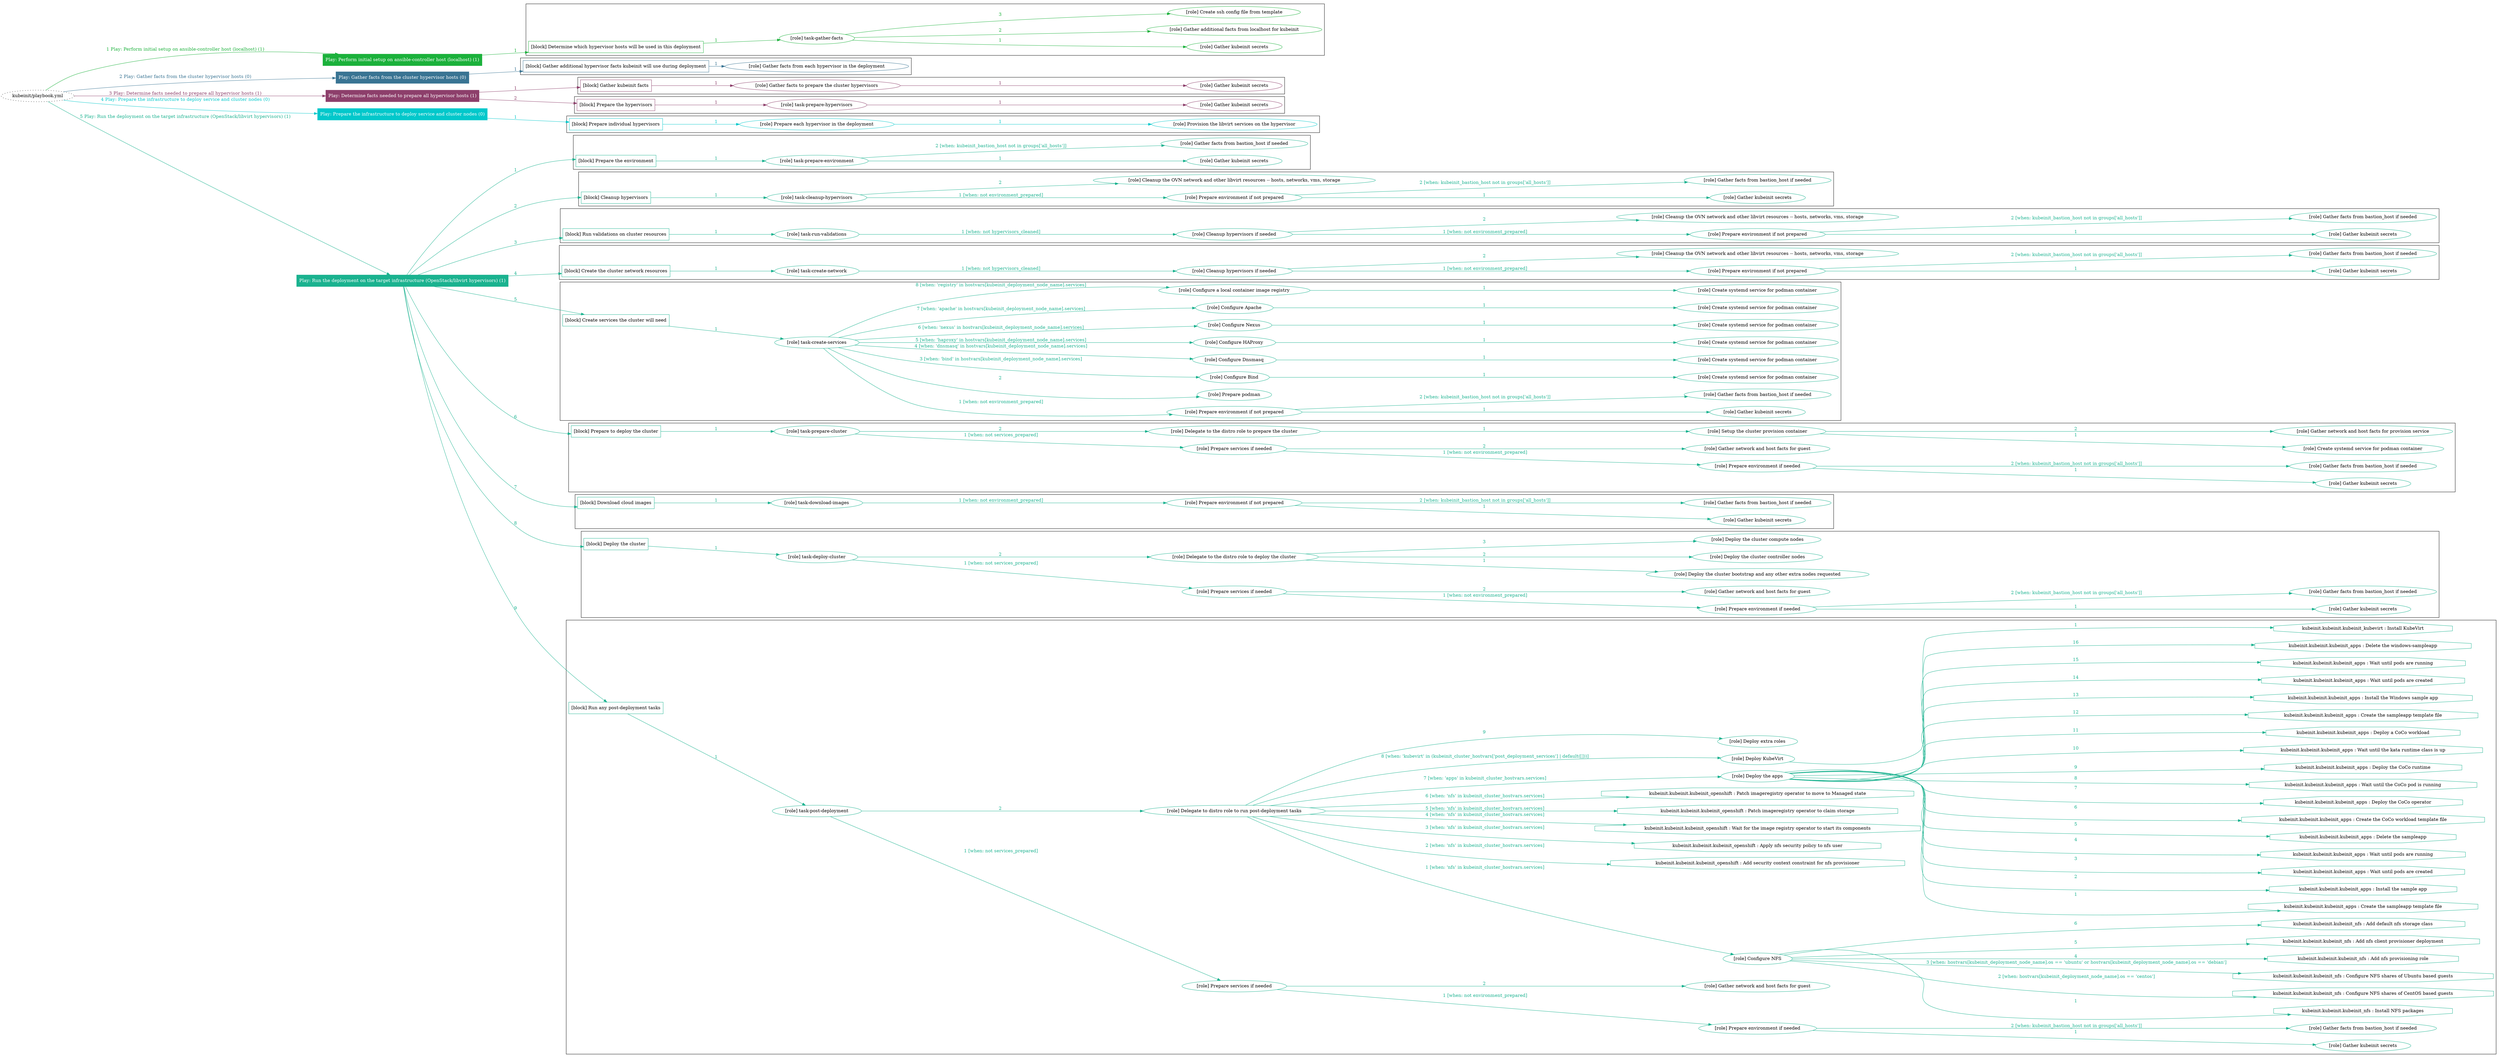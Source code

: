 digraph {
	graph [concentrate=true ordering=in rankdir=LR ratio=fill]
	edge [esep=5 sep=10]
	"kubeinit/playbook.yml" [URL="/home/runner/work/kubeinit/kubeinit/kubeinit/playbook.yml" id=playbook_28d76db4 style=dotted]
	"kubeinit/playbook.yml" -> play_852dd4a4 [label="1 Play: Perform initial setup on ansible-controller host (localhost) (1)" color="#1bb13b" fontcolor="#1bb13b" id=edge_play_852dd4a4 labeltooltip="1 Play: Perform initial setup on ansible-controller host (localhost) (1)" tooltip="1 Play: Perform initial setup on ansible-controller host (localhost) (1)"]
	subgraph "Play: Perform initial setup on ansible-controller host (localhost) (1)" {
		play_852dd4a4 [label="Play: Perform initial setup on ansible-controller host (localhost) (1)" URL="/home/runner/work/kubeinit/kubeinit/kubeinit/playbook.yml" color="#1bb13b" fontcolor="#ffffff" id=play_852dd4a4 shape=box style=filled tooltip=localhost]
		play_852dd4a4 -> block_7d8151e7 [label=1 color="#1bb13b" fontcolor="#1bb13b" id=edge_block_7d8151e7 labeltooltip=1 tooltip=1]
		subgraph cluster_block_7d8151e7 {
			block_7d8151e7 [label="[block] Determine which hypervisor hosts will be used in this deployment" URL="/home/runner/work/kubeinit/kubeinit/kubeinit/playbook.yml" color="#1bb13b" id=block_7d8151e7 labeltooltip="Determine which hypervisor hosts will be used in this deployment" shape=box tooltip="Determine which hypervisor hosts will be used in this deployment"]
			block_7d8151e7 -> role_c3ca74a7 [label="1 " color="#1bb13b" fontcolor="#1bb13b" id=edge_role_c3ca74a7 labeltooltip="1 " tooltip="1 "]
			subgraph "task-gather-facts" {
				role_c3ca74a7 [label="[role] task-gather-facts" URL="/home/runner/work/kubeinit/kubeinit/kubeinit/playbook.yml" color="#1bb13b" id=role_c3ca74a7 tooltip="task-gather-facts"]
				role_c3ca74a7 -> role_baa29904 [label="1 " color="#1bb13b" fontcolor="#1bb13b" id=edge_role_baa29904 labeltooltip="1 " tooltip="1 "]
				subgraph "Gather kubeinit secrets" {
					role_baa29904 [label="[role] Gather kubeinit secrets" URL="/home/runner/.ansible/collections/ansible_collections/kubeinit/kubeinit/roles/kubeinit_prepare/tasks/build_hypervisors_group.yml" color="#1bb13b" id=role_baa29904 tooltip="Gather kubeinit secrets"]
				}
				role_c3ca74a7 -> role_b6cfd0f5 [label="2 " color="#1bb13b" fontcolor="#1bb13b" id=edge_role_b6cfd0f5 labeltooltip="2 " tooltip="2 "]
				subgraph "Gather additional facts from localhost for kubeinit" {
					role_b6cfd0f5 [label="[role] Gather additional facts from localhost for kubeinit" URL="/home/runner/.ansible/collections/ansible_collections/kubeinit/kubeinit/roles/kubeinit_prepare/tasks/build_hypervisors_group.yml" color="#1bb13b" id=role_b6cfd0f5 tooltip="Gather additional facts from localhost for kubeinit"]
				}
				role_c3ca74a7 -> role_99c787c8 [label="3 " color="#1bb13b" fontcolor="#1bb13b" id=edge_role_99c787c8 labeltooltip="3 " tooltip="3 "]
				subgraph "Create ssh config file from template" {
					role_99c787c8 [label="[role] Create ssh config file from template" URL="/home/runner/.ansible/collections/ansible_collections/kubeinit/kubeinit/roles/kubeinit_prepare/tasks/build_hypervisors_group.yml" color="#1bb13b" id=role_99c787c8 tooltip="Create ssh config file from template"]
				}
			}
		}
	}
	"kubeinit/playbook.yml" -> play_2ba68a11 [label="2 Play: Gather facts from the cluster hypervisor hosts (0)" color="#397493" fontcolor="#397493" id=edge_play_2ba68a11 labeltooltip="2 Play: Gather facts from the cluster hypervisor hosts (0)" tooltip="2 Play: Gather facts from the cluster hypervisor hosts (0)"]
	subgraph "Play: Gather facts from the cluster hypervisor hosts (0)" {
		play_2ba68a11 [label="Play: Gather facts from the cluster hypervisor hosts (0)" URL="/home/runner/work/kubeinit/kubeinit/kubeinit/playbook.yml" color="#397493" fontcolor="#ffffff" id=play_2ba68a11 shape=box style=filled tooltip="Play: Gather facts from the cluster hypervisor hosts (0)"]
		play_2ba68a11 -> block_1d880fec [label=1 color="#397493" fontcolor="#397493" id=edge_block_1d880fec labeltooltip=1 tooltip=1]
		subgraph cluster_block_1d880fec {
			block_1d880fec [label="[block] Gather additional hypervisor facts kubeinit will use during deployment" URL="/home/runner/work/kubeinit/kubeinit/kubeinit/playbook.yml" color="#397493" id=block_1d880fec labeltooltip="Gather additional hypervisor facts kubeinit will use during deployment" shape=box tooltip="Gather additional hypervisor facts kubeinit will use during deployment"]
			block_1d880fec -> role_267dcb9a [label="1 " color="#397493" fontcolor="#397493" id=edge_role_267dcb9a labeltooltip="1 " tooltip="1 "]
			subgraph "Gather facts from each hypervisor in the deployment" {
				role_267dcb9a [label="[role] Gather facts from each hypervisor in the deployment" URL="/home/runner/work/kubeinit/kubeinit/kubeinit/playbook.yml" color="#397493" id=role_267dcb9a tooltip="Gather facts from each hypervisor in the deployment"]
			}
		}
	}
	"kubeinit/playbook.yml" -> play_ce93de59 [label="3 Play: Determine facts needed to prepare all hypervisor hosts (1)" color="#8d3f6b" fontcolor="#8d3f6b" id=edge_play_ce93de59 labeltooltip="3 Play: Determine facts needed to prepare all hypervisor hosts (1)" tooltip="3 Play: Determine facts needed to prepare all hypervisor hosts (1)"]
	subgraph "Play: Determine facts needed to prepare all hypervisor hosts (1)" {
		play_ce93de59 [label="Play: Determine facts needed to prepare all hypervisor hosts (1)" URL="/home/runner/work/kubeinit/kubeinit/kubeinit/playbook.yml" color="#8d3f6b" fontcolor="#ffffff" id=play_ce93de59 shape=box style=filled tooltip=localhost]
		play_ce93de59 -> block_8ce66df4 [label=1 color="#8d3f6b" fontcolor="#8d3f6b" id=edge_block_8ce66df4 labeltooltip=1 tooltip=1]
		subgraph cluster_block_8ce66df4 {
			block_8ce66df4 [label="[block] Gather kubeinit facts" URL="/home/runner/work/kubeinit/kubeinit/kubeinit/playbook.yml" color="#8d3f6b" id=block_8ce66df4 labeltooltip="Gather kubeinit facts" shape=box tooltip="Gather kubeinit facts"]
			block_8ce66df4 -> role_7bbab6c7 [label="1 " color="#8d3f6b" fontcolor="#8d3f6b" id=edge_role_7bbab6c7 labeltooltip="1 " tooltip="1 "]
			subgraph "Gather facts to prepare the cluster hypervisors" {
				role_7bbab6c7 [label="[role] Gather facts to prepare the cluster hypervisors" URL="/home/runner/work/kubeinit/kubeinit/kubeinit/playbook.yml" color="#8d3f6b" id=role_7bbab6c7 tooltip="Gather facts to prepare the cluster hypervisors"]
				role_7bbab6c7 -> role_e1c50556 [label="1 " color="#8d3f6b" fontcolor="#8d3f6b" id=edge_role_e1c50556 labeltooltip="1 " tooltip="1 "]
				subgraph "Gather kubeinit secrets" {
					role_e1c50556 [label="[role] Gather kubeinit secrets" URL="/home/runner/.ansible/collections/ansible_collections/kubeinit/kubeinit/roles/kubeinit_prepare/tasks/gather_kubeinit_facts.yml" color="#8d3f6b" id=role_e1c50556 tooltip="Gather kubeinit secrets"]
				}
			}
		}
		play_ce93de59 -> block_829a854b [label=2 color="#8d3f6b" fontcolor="#8d3f6b" id=edge_block_829a854b labeltooltip=2 tooltip=2]
		subgraph cluster_block_829a854b {
			block_829a854b [label="[block] Prepare the hypervisors" URL="/home/runner/work/kubeinit/kubeinit/kubeinit/playbook.yml" color="#8d3f6b" id=block_829a854b labeltooltip="Prepare the hypervisors" shape=box tooltip="Prepare the hypervisors"]
			block_829a854b -> role_77a1a77c [label="1 " color="#8d3f6b" fontcolor="#8d3f6b" id=edge_role_77a1a77c labeltooltip="1 " tooltip="1 "]
			subgraph "task-prepare-hypervisors" {
				role_77a1a77c [label="[role] task-prepare-hypervisors" URL="/home/runner/work/kubeinit/kubeinit/kubeinit/playbook.yml" color="#8d3f6b" id=role_77a1a77c tooltip="task-prepare-hypervisors"]
				role_77a1a77c -> role_c105c5a4 [label="1 " color="#8d3f6b" fontcolor="#8d3f6b" id=edge_role_c105c5a4 labeltooltip="1 " tooltip="1 "]
				subgraph "Gather kubeinit secrets" {
					role_c105c5a4 [label="[role] Gather kubeinit secrets" URL="/home/runner/.ansible/collections/ansible_collections/kubeinit/kubeinit/roles/kubeinit_prepare/tasks/gather_kubeinit_facts.yml" color="#8d3f6b" id=role_c105c5a4 tooltip="Gather kubeinit secrets"]
				}
			}
		}
	}
	"kubeinit/playbook.yml" -> play_84ecf957 [label="4 Play: Prepare the infrastructure to deploy service and cluster nodes (0)" color="#01c8cb" fontcolor="#01c8cb" id=edge_play_84ecf957 labeltooltip="4 Play: Prepare the infrastructure to deploy service and cluster nodes (0)" tooltip="4 Play: Prepare the infrastructure to deploy service and cluster nodes (0)"]
	subgraph "Play: Prepare the infrastructure to deploy service and cluster nodes (0)" {
		play_84ecf957 [label="Play: Prepare the infrastructure to deploy service and cluster nodes (0)" URL="/home/runner/work/kubeinit/kubeinit/kubeinit/playbook.yml" color="#01c8cb" fontcolor="#ffffff" id=play_84ecf957 shape=box style=filled tooltip="Play: Prepare the infrastructure to deploy service and cluster nodes (0)"]
		play_84ecf957 -> block_ff6d3df3 [label=1 color="#01c8cb" fontcolor="#01c8cb" id=edge_block_ff6d3df3 labeltooltip=1 tooltip=1]
		subgraph cluster_block_ff6d3df3 {
			block_ff6d3df3 [label="[block] Prepare individual hypervisors" URL="/home/runner/work/kubeinit/kubeinit/kubeinit/playbook.yml" color="#01c8cb" id=block_ff6d3df3 labeltooltip="Prepare individual hypervisors" shape=box tooltip="Prepare individual hypervisors"]
			block_ff6d3df3 -> role_35a4c462 [label="1 " color="#01c8cb" fontcolor="#01c8cb" id=edge_role_35a4c462 labeltooltip="1 " tooltip="1 "]
			subgraph "Prepare each hypervisor in the deployment" {
				role_35a4c462 [label="[role] Prepare each hypervisor in the deployment" URL="/home/runner/work/kubeinit/kubeinit/kubeinit/playbook.yml" color="#01c8cb" id=role_35a4c462 tooltip="Prepare each hypervisor in the deployment"]
				role_35a4c462 -> role_fb9c47ff [label="1 " color="#01c8cb" fontcolor="#01c8cb" id=edge_role_fb9c47ff labeltooltip="1 " tooltip="1 "]
				subgraph "Provision the libvirt services on the hypervisor" {
					role_fb9c47ff [label="[role] Provision the libvirt services on the hypervisor" URL="/home/runner/.ansible/collections/ansible_collections/kubeinit/kubeinit/roles/kubeinit_prepare/tasks/prepare_hypervisor.yml" color="#01c8cb" id=role_fb9c47ff tooltip="Provision the libvirt services on the hypervisor"]
				}
			}
		}
	}
	"kubeinit/playbook.yml" -> play_78a1817d [label="5 Play: Run the deployment on the target infrastructure (OpenStack/libvirt hypervisors) (1)" color="#1ab28f" fontcolor="#1ab28f" id=edge_play_78a1817d labeltooltip="5 Play: Run the deployment on the target infrastructure (OpenStack/libvirt hypervisors) (1)" tooltip="5 Play: Run the deployment on the target infrastructure (OpenStack/libvirt hypervisors) (1)"]
	subgraph "Play: Run the deployment on the target infrastructure (OpenStack/libvirt hypervisors) (1)" {
		play_78a1817d [label="Play: Run the deployment on the target infrastructure (OpenStack/libvirt hypervisors) (1)" URL="/home/runner/work/kubeinit/kubeinit/kubeinit/playbook.yml" color="#1ab28f" fontcolor="#ffffff" id=play_78a1817d shape=box style=filled tooltip=localhost]
		play_78a1817d -> block_ca0935d1 [label=1 color="#1ab28f" fontcolor="#1ab28f" id=edge_block_ca0935d1 labeltooltip=1 tooltip=1]
		subgraph cluster_block_ca0935d1 {
			block_ca0935d1 [label="[block] Prepare the environment" URL="/home/runner/work/kubeinit/kubeinit/kubeinit/playbook.yml" color="#1ab28f" id=block_ca0935d1 labeltooltip="Prepare the environment" shape=box tooltip="Prepare the environment"]
			block_ca0935d1 -> role_49a08d9c [label="1 " color="#1ab28f" fontcolor="#1ab28f" id=edge_role_49a08d9c labeltooltip="1 " tooltip="1 "]
			subgraph "task-prepare-environment" {
				role_49a08d9c [label="[role] task-prepare-environment" URL="/home/runner/work/kubeinit/kubeinit/kubeinit/playbook.yml" color="#1ab28f" id=role_49a08d9c tooltip="task-prepare-environment"]
				role_49a08d9c -> role_048a6ff7 [label="1 " color="#1ab28f" fontcolor="#1ab28f" id=edge_role_048a6ff7 labeltooltip="1 " tooltip="1 "]
				subgraph "Gather kubeinit secrets" {
					role_048a6ff7 [label="[role] Gather kubeinit secrets" URL="/home/runner/.ansible/collections/ansible_collections/kubeinit/kubeinit/roles/kubeinit_prepare/tasks/gather_kubeinit_facts.yml" color="#1ab28f" id=role_048a6ff7 tooltip="Gather kubeinit secrets"]
				}
				role_49a08d9c -> role_f76cfd5f [label="2 [when: kubeinit_bastion_host not in groups['all_hosts']]" color="#1ab28f" fontcolor="#1ab28f" id=edge_role_f76cfd5f labeltooltip="2 [when: kubeinit_bastion_host not in groups['all_hosts']]" tooltip="2 [when: kubeinit_bastion_host not in groups['all_hosts']]"]
				subgraph "Gather facts from bastion_host if needed" {
					role_f76cfd5f [label="[role] Gather facts from bastion_host if needed" URL="/home/runner/.ansible/collections/ansible_collections/kubeinit/kubeinit/roles/kubeinit_prepare/tasks/main.yml" color="#1ab28f" id=role_f76cfd5f tooltip="Gather facts from bastion_host if needed"]
				}
			}
		}
		play_78a1817d -> block_0430bcd6 [label=2 color="#1ab28f" fontcolor="#1ab28f" id=edge_block_0430bcd6 labeltooltip=2 tooltip=2]
		subgraph cluster_block_0430bcd6 {
			block_0430bcd6 [label="[block] Cleanup hypervisors" URL="/home/runner/work/kubeinit/kubeinit/kubeinit/playbook.yml" color="#1ab28f" id=block_0430bcd6 labeltooltip="Cleanup hypervisors" shape=box tooltip="Cleanup hypervisors"]
			block_0430bcd6 -> role_44c5e0ab [label="1 " color="#1ab28f" fontcolor="#1ab28f" id=edge_role_44c5e0ab labeltooltip="1 " tooltip="1 "]
			subgraph "task-cleanup-hypervisors" {
				role_44c5e0ab [label="[role] task-cleanup-hypervisors" URL="/home/runner/work/kubeinit/kubeinit/kubeinit/playbook.yml" color="#1ab28f" id=role_44c5e0ab tooltip="task-cleanup-hypervisors"]
				role_44c5e0ab -> role_b77d124f [label="1 [when: not environment_prepared]" color="#1ab28f" fontcolor="#1ab28f" id=edge_role_b77d124f labeltooltip="1 [when: not environment_prepared]" tooltip="1 [when: not environment_prepared]"]
				subgraph "Prepare environment if not prepared" {
					role_b77d124f [label="[role] Prepare environment if not prepared" URL="/home/runner/.ansible/collections/ansible_collections/kubeinit/kubeinit/roles/kubeinit_libvirt/tasks/cleanup_hypervisors.yml" color="#1ab28f" id=role_b77d124f tooltip="Prepare environment if not prepared"]
					role_b77d124f -> role_e1b91be2 [label="1 " color="#1ab28f" fontcolor="#1ab28f" id=edge_role_e1b91be2 labeltooltip="1 " tooltip="1 "]
					subgraph "Gather kubeinit secrets" {
						role_e1b91be2 [label="[role] Gather kubeinit secrets" URL="/home/runner/.ansible/collections/ansible_collections/kubeinit/kubeinit/roles/kubeinit_prepare/tasks/gather_kubeinit_facts.yml" color="#1ab28f" id=role_e1b91be2 tooltip="Gather kubeinit secrets"]
					}
					role_b77d124f -> role_0db7ca2f [label="2 [when: kubeinit_bastion_host not in groups['all_hosts']]" color="#1ab28f" fontcolor="#1ab28f" id=edge_role_0db7ca2f labeltooltip="2 [when: kubeinit_bastion_host not in groups['all_hosts']]" tooltip="2 [when: kubeinit_bastion_host not in groups['all_hosts']]"]
					subgraph "Gather facts from bastion_host if needed" {
						role_0db7ca2f [label="[role] Gather facts from bastion_host if needed" URL="/home/runner/.ansible/collections/ansible_collections/kubeinit/kubeinit/roles/kubeinit_prepare/tasks/main.yml" color="#1ab28f" id=role_0db7ca2f tooltip="Gather facts from bastion_host if needed"]
					}
				}
				role_44c5e0ab -> role_0125a435 [label="2 " color="#1ab28f" fontcolor="#1ab28f" id=edge_role_0125a435 labeltooltip="2 " tooltip="2 "]
				subgraph "Cleanup the OVN network and other libvirt resources -- hosts, networks, vms, storage" {
					role_0125a435 [label="[role] Cleanup the OVN network and other libvirt resources -- hosts, networks, vms, storage" URL="/home/runner/.ansible/collections/ansible_collections/kubeinit/kubeinit/roles/kubeinit_libvirt/tasks/cleanup_hypervisors.yml" color="#1ab28f" id=role_0125a435 tooltip="Cleanup the OVN network and other libvirt resources -- hosts, networks, vms, storage"]
				}
			}
		}
		play_78a1817d -> block_632efee4 [label=3 color="#1ab28f" fontcolor="#1ab28f" id=edge_block_632efee4 labeltooltip=3 tooltip=3]
		subgraph cluster_block_632efee4 {
			block_632efee4 [label="[block] Run validations on cluster resources" URL="/home/runner/work/kubeinit/kubeinit/kubeinit/playbook.yml" color="#1ab28f" id=block_632efee4 labeltooltip="Run validations on cluster resources" shape=box tooltip="Run validations on cluster resources"]
			block_632efee4 -> role_197bb93b [label="1 " color="#1ab28f" fontcolor="#1ab28f" id=edge_role_197bb93b labeltooltip="1 " tooltip="1 "]
			subgraph "task-run-validations" {
				role_197bb93b [label="[role] task-run-validations" URL="/home/runner/work/kubeinit/kubeinit/kubeinit/playbook.yml" color="#1ab28f" id=role_197bb93b tooltip="task-run-validations"]
				role_197bb93b -> role_d3723591 [label="1 [when: not hypervisors_cleaned]" color="#1ab28f" fontcolor="#1ab28f" id=edge_role_d3723591 labeltooltip="1 [when: not hypervisors_cleaned]" tooltip="1 [when: not hypervisors_cleaned]"]
				subgraph "Cleanup hypervisors if needed" {
					role_d3723591 [label="[role] Cleanup hypervisors if needed" URL="/home/runner/.ansible/collections/ansible_collections/kubeinit/kubeinit/roles/kubeinit_validations/tasks/main.yml" color="#1ab28f" id=role_d3723591 tooltip="Cleanup hypervisors if needed"]
					role_d3723591 -> role_4230dea1 [label="1 [when: not environment_prepared]" color="#1ab28f" fontcolor="#1ab28f" id=edge_role_4230dea1 labeltooltip="1 [when: not environment_prepared]" tooltip="1 [when: not environment_prepared]"]
					subgraph "Prepare environment if not prepared" {
						role_4230dea1 [label="[role] Prepare environment if not prepared" URL="/home/runner/.ansible/collections/ansible_collections/kubeinit/kubeinit/roles/kubeinit_libvirt/tasks/cleanup_hypervisors.yml" color="#1ab28f" id=role_4230dea1 tooltip="Prepare environment if not prepared"]
						role_4230dea1 -> role_6f1e7662 [label="1 " color="#1ab28f" fontcolor="#1ab28f" id=edge_role_6f1e7662 labeltooltip="1 " tooltip="1 "]
						subgraph "Gather kubeinit secrets" {
							role_6f1e7662 [label="[role] Gather kubeinit secrets" URL="/home/runner/.ansible/collections/ansible_collections/kubeinit/kubeinit/roles/kubeinit_prepare/tasks/gather_kubeinit_facts.yml" color="#1ab28f" id=role_6f1e7662 tooltip="Gather kubeinit secrets"]
						}
						role_4230dea1 -> role_e1d42027 [label="2 [when: kubeinit_bastion_host not in groups['all_hosts']]" color="#1ab28f" fontcolor="#1ab28f" id=edge_role_e1d42027 labeltooltip="2 [when: kubeinit_bastion_host not in groups['all_hosts']]" tooltip="2 [when: kubeinit_bastion_host not in groups['all_hosts']]"]
						subgraph "Gather facts from bastion_host if needed" {
							role_e1d42027 [label="[role] Gather facts from bastion_host if needed" URL="/home/runner/.ansible/collections/ansible_collections/kubeinit/kubeinit/roles/kubeinit_prepare/tasks/main.yml" color="#1ab28f" id=role_e1d42027 tooltip="Gather facts from bastion_host if needed"]
						}
					}
					role_d3723591 -> role_9895ffad [label="2 " color="#1ab28f" fontcolor="#1ab28f" id=edge_role_9895ffad labeltooltip="2 " tooltip="2 "]
					subgraph "Cleanup the OVN network and other libvirt resources -- hosts, networks, vms, storage" {
						role_9895ffad [label="[role] Cleanup the OVN network and other libvirt resources -- hosts, networks, vms, storage" URL="/home/runner/.ansible/collections/ansible_collections/kubeinit/kubeinit/roles/kubeinit_libvirt/tasks/cleanup_hypervisors.yml" color="#1ab28f" id=role_9895ffad tooltip="Cleanup the OVN network and other libvirt resources -- hosts, networks, vms, storage"]
					}
				}
			}
		}
		play_78a1817d -> block_ac082343 [label=4 color="#1ab28f" fontcolor="#1ab28f" id=edge_block_ac082343 labeltooltip=4 tooltip=4]
		subgraph cluster_block_ac082343 {
			block_ac082343 [label="[block] Create the cluster network resources" URL="/home/runner/work/kubeinit/kubeinit/kubeinit/playbook.yml" color="#1ab28f" id=block_ac082343 labeltooltip="Create the cluster network resources" shape=box tooltip="Create the cluster network resources"]
			block_ac082343 -> role_9c0cbf20 [label="1 " color="#1ab28f" fontcolor="#1ab28f" id=edge_role_9c0cbf20 labeltooltip="1 " tooltip="1 "]
			subgraph "task-create-network" {
				role_9c0cbf20 [label="[role] task-create-network" URL="/home/runner/work/kubeinit/kubeinit/kubeinit/playbook.yml" color="#1ab28f" id=role_9c0cbf20 tooltip="task-create-network"]
				role_9c0cbf20 -> role_903dc9e4 [label="1 [when: not hypervisors_cleaned]" color="#1ab28f" fontcolor="#1ab28f" id=edge_role_903dc9e4 labeltooltip="1 [when: not hypervisors_cleaned]" tooltip="1 [when: not hypervisors_cleaned]"]
				subgraph "Cleanup hypervisors if needed" {
					role_903dc9e4 [label="[role] Cleanup hypervisors if needed" URL="/home/runner/.ansible/collections/ansible_collections/kubeinit/kubeinit/roles/kubeinit_libvirt/tasks/create_network.yml" color="#1ab28f" id=role_903dc9e4 tooltip="Cleanup hypervisors if needed"]
					role_903dc9e4 -> role_6a7d31da [label="1 [when: not environment_prepared]" color="#1ab28f" fontcolor="#1ab28f" id=edge_role_6a7d31da labeltooltip="1 [when: not environment_prepared]" tooltip="1 [when: not environment_prepared]"]
					subgraph "Prepare environment if not prepared" {
						role_6a7d31da [label="[role] Prepare environment if not prepared" URL="/home/runner/.ansible/collections/ansible_collections/kubeinit/kubeinit/roles/kubeinit_libvirt/tasks/cleanup_hypervisors.yml" color="#1ab28f" id=role_6a7d31da tooltip="Prepare environment if not prepared"]
						role_6a7d31da -> role_81f422a3 [label="1 " color="#1ab28f" fontcolor="#1ab28f" id=edge_role_81f422a3 labeltooltip="1 " tooltip="1 "]
						subgraph "Gather kubeinit secrets" {
							role_81f422a3 [label="[role] Gather kubeinit secrets" URL="/home/runner/.ansible/collections/ansible_collections/kubeinit/kubeinit/roles/kubeinit_prepare/tasks/gather_kubeinit_facts.yml" color="#1ab28f" id=role_81f422a3 tooltip="Gather kubeinit secrets"]
						}
						role_6a7d31da -> role_87fa3f46 [label="2 [when: kubeinit_bastion_host not in groups['all_hosts']]" color="#1ab28f" fontcolor="#1ab28f" id=edge_role_87fa3f46 labeltooltip="2 [when: kubeinit_bastion_host not in groups['all_hosts']]" tooltip="2 [when: kubeinit_bastion_host not in groups['all_hosts']]"]
						subgraph "Gather facts from bastion_host if needed" {
							role_87fa3f46 [label="[role] Gather facts from bastion_host if needed" URL="/home/runner/.ansible/collections/ansible_collections/kubeinit/kubeinit/roles/kubeinit_prepare/tasks/main.yml" color="#1ab28f" id=role_87fa3f46 tooltip="Gather facts from bastion_host if needed"]
						}
					}
					role_903dc9e4 -> role_1c25a019 [label="2 " color="#1ab28f" fontcolor="#1ab28f" id=edge_role_1c25a019 labeltooltip="2 " tooltip="2 "]
					subgraph "Cleanup the OVN network and other libvirt resources -- hosts, networks, vms, storage" {
						role_1c25a019 [label="[role] Cleanup the OVN network and other libvirt resources -- hosts, networks, vms, storage" URL="/home/runner/.ansible/collections/ansible_collections/kubeinit/kubeinit/roles/kubeinit_libvirt/tasks/cleanup_hypervisors.yml" color="#1ab28f" id=role_1c25a019 tooltip="Cleanup the OVN network and other libvirt resources -- hosts, networks, vms, storage"]
					}
				}
			}
		}
		play_78a1817d -> block_0e120b06 [label=5 color="#1ab28f" fontcolor="#1ab28f" id=edge_block_0e120b06 labeltooltip=5 tooltip=5]
		subgraph cluster_block_0e120b06 {
			block_0e120b06 [label="[block] Create services the cluster will need" URL="/home/runner/work/kubeinit/kubeinit/kubeinit/playbook.yml" color="#1ab28f" id=block_0e120b06 labeltooltip="Create services the cluster will need" shape=box tooltip="Create services the cluster will need"]
			block_0e120b06 -> role_b6ec3a67 [label="1 " color="#1ab28f" fontcolor="#1ab28f" id=edge_role_b6ec3a67 labeltooltip="1 " tooltip="1 "]
			subgraph "task-create-services" {
				role_b6ec3a67 [label="[role] task-create-services" URL="/home/runner/work/kubeinit/kubeinit/kubeinit/playbook.yml" color="#1ab28f" id=role_b6ec3a67 tooltip="task-create-services"]
				role_b6ec3a67 -> role_1d0be2ec [label="1 [when: not environment_prepared]" color="#1ab28f" fontcolor="#1ab28f" id=edge_role_1d0be2ec labeltooltip="1 [when: not environment_prepared]" tooltip="1 [when: not environment_prepared]"]
				subgraph "Prepare environment if not prepared" {
					role_1d0be2ec [label="[role] Prepare environment if not prepared" URL="/home/runner/.ansible/collections/ansible_collections/kubeinit/kubeinit/roles/kubeinit_services/tasks/main.yml" color="#1ab28f" id=role_1d0be2ec tooltip="Prepare environment if not prepared"]
					role_1d0be2ec -> role_4c6da1e9 [label="1 " color="#1ab28f" fontcolor="#1ab28f" id=edge_role_4c6da1e9 labeltooltip="1 " tooltip="1 "]
					subgraph "Gather kubeinit secrets" {
						role_4c6da1e9 [label="[role] Gather kubeinit secrets" URL="/home/runner/.ansible/collections/ansible_collections/kubeinit/kubeinit/roles/kubeinit_prepare/tasks/gather_kubeinit_facts.yml" color="#1ab28f" id=role_4c6da1e9 tooltip="Gather kubeinit secrets"]
					}
					role_1d0be2ec -> role_005ee7b1 [label="2 [when: kubeinit_bastion_host not in groups['all_hosts']]" color="#1ab28f" fontcolor="#1ab28f" id=edge_role_005ee7b1 labeltooltip="2 [when: kubeinit_bastion_host not in groups['all_hosts']]" tooltip="2 [when: kubeinit_bastion_host not in groups['all_hosts']]"]
					subgraph "Gather facts from bastion_host if needed" {
						role_005ee7b1 [label="[role] Gather facts from bastion_host if needed" URL="/home/runner/.ansible/collections/ansible_collections/kubeinit/kubeinit/roles/kubeinit_prepare/tasks/main.yml" color="#1ab28f" id=role_005ee7b1 tooltip="Gather facts from bastion_host if needed"]
					}
				}
				role_b6ec3a67 -> role_e2e49f96 [label="2 " color="#1ab28f" fontcolor="#1ab28f" id=edge_role_e2e49f96 labeltooltip="2 " tooltip="2 "]
				subgraph "Prepare podman" {
					role_e2e49f96 [label="[role] Prepare podman" URL="/home/runner/.ansible/collections/ansible_collections/kubeinit/kubeinit/roles/kubeinit_services/tasks/00_create_service_pod.yml" color="#1ab28f" id=role_e2e49f96 tooltip="Prepare podman"]
				}
				role_b6ec3a67 -> role_8111aa9a [label="3 [when: 'bind' in hostvars[kubeinit_deployment_node_name].services]" color="#1ab28f" fontcolor="#1ab28f" id=edge_role_8111aa9a labeltooltip="3 [when: 'bind' in hostvars[kubeinit_deployment_node_name].services]" tooltip="3 [when: 'bind' in hostvars[kubeinit_deployment_node_name].services]"]
				subgraph "Configure Bind" {
					role_8111aa9a [label="[role] Configure Bind" URL="/home/runner/.ansible/collections/ansible_collections/kubeinit/kubeinit/roles/kubeinit_services/tasks/start_services_containers.yml" color="#1ab28f" id=role_8111aa9a tooltip="Configure Bind"]
					role_8111aa9a -> role_f9b776d5 [label="1 " color="#1ab28f" fontcolor="#1ab28f" id=edge_role_f9b776d5 labeltooltip="1 " tooltip="1 "]
					subgraph "Create systemd service for podman container" {
						role_f9b776d5 [label="[role] Create systemd service for podman container" URL="/home/runner/.ansible/collections/ansible_collections/kubeinit/kubeinit/roles/kubeinit_bind/tasks/main.yml" color="#1ab28f" id=role_f9b776d5 tooltip="Create systemd service for podman container"]
					}
				}
				role_b6ec3a67 -> role_487a26b3 [label="4 [when: 'dnsmasq' in hostvars[kubeinit_deployment_node_name].services]" color="#1ab28f" fontcolor="#1ab28f" id=edge_role_487a26b3 labeltooltip="4 [when: 'dnsmasq' in hostvars[kubeinit_deployment_node_name].services]" tooltip="4 [when: 'dnsmasq' in hostvars[kubeinit_deployment_node_name].services]"]
				subgraph "Configure Dnsmasq" {
					role_487a26b3 [label="[role] Configure Dnsmasq" URL="/home/runner/.ansible/collections/ansible_collections/kubeinit/kubeinit/roles/kubeinit_services/tasks/start_services_containers.yml" color="#1ab28f" id=role_487a26b3 tooltip="Configure Dnsmasq"]
					role_487a26b3 -> role_330ccad5 [label="1 " color="#1ab28f" fontcolor="#1ab28f" id=edge_role_330ccad5 labeltooltip="1 " tooltip="1 "]
					subgraph "Create systemd service for podman container" {
						role_330ccad5 [label="[role] Create systemd service for podman container" URL="/home/runner/.ansible/collections/ansible_collections/kubeinit/kubeinit/roles/kubeinit_dnsmasq/tasks/main.yml" color="#1ab28f" id=role_330ccad5 tooltip="Create systemd service for podman container"]
					}
				}
				role_b6ec3a67 -> role_638de2e0 [label="5 [when: 'haproxy' in hostvars[kubeinit_deployment_node_name].services]" color="#1ab28f" fontcolor="#1ab28f" id=edge_role_638de2e0 labeltooltip="5 [when: 'haproxy' in hostvars[kubeinit_deployment_node_name].services]" tooltip="5 [when: 'haproxy' in hostvars[kubeinit_deployment_node_name].services]"]
				subgraph "Configure HAProxy" {
					role_638de2e0 [label="[role] Configure HAProxy" URL="/home/runner/.ansible/collections/ansible_collections/kubeinit/kubeinit/roles/kubeinit_services/tasks/start_services_containers.yml" color="#1ab28f" id=role_638de2e0 tooltip="Configure HAProxy"]
					role_638de2e0 -> role_6f564959 [label="1 " color="#1ab28f" fontcolor="#1ab28f" id=edge_role_6f564959 labeltooltip="1 " tooltip="1 "]
					subgraph "Create systemd service for podman container" {
						role_6f564959 [label="[role] Create systemd service for podman container" URL="/home/runner/.ansible/collections/ansible_collections/kubeinit/kubeinit/roles/kubeinit_haproxy/tasks/main.yml" color="#1ab28f" id=role_6f564959 tooltip="Create systemd service for podman container"]
					}
				}
				role_b6ec3a67 -> role_ec045075 [label="6 [when: 'nexus' in hostvars[kubeinit_deployment_node_name].services]" color="#1ab28f" fontcolor="#1ab28f" id=edge_role_ec045075 labeltooltip="6 [when: 'nexus' in hostvars[kubeinit_deployment_node_name].services]" tooltip="6 [when: 'nexus' in hostvars[kubeinit_deployment_node_name].services]"]
				subgraph "Configure Nexus" {
					role_ec045075 [label="[role] Configure Nexus" URL="/home/runner/.ansible/collections/ansible_collections/kubeinit/kubeinit/roles/kubeinit_services/tasks/start_services_containers.yml" color="#1ab28f" id=role_ec045075 tooltip="Configure Nexus"]
					role_ec045075 -> role_1410ab67 [label="1 " color="#1ab28f" fontcolor="#1ab28f" id=edge_role_1410ab67 labeltooltip="1 " tooltip="1 "]
					subgraph "Create systemd service for podman container" {
						role_1410ab67 [label="[role] Create systemd service for podman container" URL="/home/runner/.ansible/collections/ansible_collections/kubeinit/kubeinit/roles/kubeinit_nexus/tasks/main.yml" color="#1ab28f" id=role_1410ab67 tooltip="Create systemd service for podman container"]
					}
				}
				role_b6ec3a67 -> role_0d541c14 [label="7 [when: 'apache' in hostvars[kubeinit_deployment_node_name].services]" color="#1ab28f" fontcolor="#1ab28f" id=edge_role_0d541c14 labeltooltip="7 [when: 'apache' in hostvars[kubeinit_deployment_node_name].services]" tooltip="7 [when: 'apache' in hostvars[kubeinit_deployment_node_name].services]"]
				subgraph "Configure Apache" {
					role_0d541c14 [label="[role] Configure Apache" URL="/home/runner/.ansible/collections/ansible_collections/kubeinit/kubeinit/roles/kubeinit_services/tasks/start_services_containers.yml" color="#1ab28f" id=role_0d541c14 tooltip="Configure Apache"]
					role_0d541c14 -> role_e0b0f68c [label="1 " color="#1ab28f" fontcolor="#1ab28f" id=edge_role_e0b0f68c labeltooltip="1 " tooltip="1 "]
					subgraph "Create systemd service for podman container" {
						role_e0b0f68c [label="[role] Create systemd service for podman container" URL="/home/runner/.ansible/collections/ansible_collections/kubeinit/kubeinit/roles/kubeinit_apache/tasks/main.yml" color="#1ab28f" id=role_e0b0f68c tooltip="Create systemd service for podman container"]
					}
				}
				role_b6ec3a67 -> role_c4f4e576 [label="8 [when: 'registry' in hostvars[kubeinit_deployment_node_name].services]" color="#1ab28f" fontcolor="#1ab28f" id=edge_role_c4f4e576 labeltooltip="8 [when: 'registry' in hostvars[kubeinit_deployment_node_name].services]" tooltip="8 [when: 'registry' in hostvars[kubeinit_deployment_node_name].services]"]
				subgraph "Configure a local container image registry" {
					role_c4f4e576 [label="[role] Configure a local container image registry" URL="/home/runner/.ansible/collections/ansible_collections/kubeinit/kubeinit/roles/kubeinit_services/tasks/start_services_containers.yml" color="#1ab28f" id=role_c4f4e576 tooltip="Configure a local container image registry"]
					role_c4f4e576 -> role_5cf6aba3 [label="1 " color="#1ab28f" fontcolor="#1ab28f" id=edge_role_5cf6aba3 labeltooltip="1 " tooltip="1 "]
					subgraph "Create systemd service for podman container" {
						role_5cf6aba3 [label="[role] Create systemd service for podman container" URL="/home/runner/.ansible/collections/ansible_collections/kubeinit/kubeinit/roles/kubeinit_registry/tasks/main.yml" color="#1ab28f" id=role_5cf6aba3 tooltip="Create systemd service for podman container"]
					}
				}
			}
		}
		play_78a1817d -> block_5a70ce0f [label=6 color="#1ab28f" fontcolor="#1ab28f" id=edge_block_5a70ce0f labeltooltip=6 tooltip=6]
		subgraph cluster_block_5a70ce0f {
			block_5a70ce0f [label="[block] Prepare to deploy the cluster" URL="/home/runner/work/kubeinit/kubeinit/kubeinit/playbook.yml" color="#1ab28f" id=block_5a70ce0f labeltooltip="Prepare to deploy the cluster" shape=box tooltip="Prepare to deploy the cluster"]
			block_5a70ce0f -> role_92536f07 [label="1 " color="#1ab28f" fontcolor="#1ab28f" id=edge_role_92536f07 labeltooltip="1 " tooltip="1 "]
			subgraph "task-prepare-cluster" {
				role_92536f07 [label="[role] task-prepare-cluster" URL="/home/runner/work/kubeinit/kubeinit/kubeinit/playbook.yml" color="#1ab28f" id=role_92536f07 tooltip="task-prepare-cluster"]
				role_92536f07 -> role_16293aa7 [label="1 [when: not services_prepared]" color="#1ab28f" fontcolor="#1ab28f" id=edge_role_16293aa7 labeltooltip="1 [when: not services_prepared]" tooltip="1 [when: not services_prepared]"]
				subgraph "Prepare services if needed" {
					role_16293aa7 [label="[role] Prepare services if needed" URL="/home/runner/.ansible/collections/ansible_collections/kubeinit/kubeinit/roles/kubeinit_prepare/tasks/prepare_cluster.yml" color="#1ab28f" id=role_16293aa7 tooltip="Prepare services if needed"]
					role_16293aa7 -> role_1881d022 [label="1 [when: not environment_prepared]" color="#1ab28f" fontcolor="#1ab28f" id=edge_role_1881d022 labeltooltip="1 [when: not environment_prepared]" tooltip="1 [when: not environment_prepared]"]
					subgraph "Prepare environment if needed" {
						role_1881d022 [label="[role] Prepare environment if needed" URL="/home/runner/.ansible/collections/ansible_collections/kubeinit/kubeinit/roles/kubeinit_services/tasks/prepare_services.yml" color="#1ab28f" id=role_1881d022 tooltip="Prepare environment if needed"]
						role_1881d022 -> role_f35a99cd [label="1 " color="#1ab28f" fontcolor="#1ab28f" id=edge_role_f35a99cd labeltooltip="1 " tooltip="1 "]
						subgraph "Gather kubeinit secrets" {
							role_f35a99cd [label="[role] Gather kubeinit secrets" URL="/home/runner/.ansible/collections/ansible_collections/kubeinit/kubeinit/roles/kubeinit_prepare/tasks/gather_kubeinit_facts.yml" color="#1ab28f" id=role_f35a99cd tooltip="Gather kubeinit secrets"]
						}
						role_1881d022 -> role_b3c6796b [label="2 [when: kubeinit_bastion_host not in groups['all_hosts']]" color="#1ab28f" fontcolor="#1ab28f" id=edge_role_b3c6796b labeltooltip="2 [when: kubeinit_bastion_host not in groups['all_hosts']]" tooltip="2 [when: kubeinit_bastion_host not in groups['all_hosts']]"]
						subgraph "Gather facts from bastion_host if needed" {
							role_b3c6796b [label="[role] Gather facts from bastion_host if needed" URL="/home/runner/.ansible/collections/ansible_collections/kubeinit/kubeinit/roles/kubeinit_prepare/tasks/main.yml" color="#1ab28f" id=role_b3c6796b tooltip="Gather facts from bastion_host if needed"]
						}
					}
					role_16293aa7 -> role_04be4657 [label="2 " color="#1ab28f" fontcolor="#1ab28f" id=edge_role_04be4657 labeltooltip="2 " tooltip="2 "]
					subgraph "Gather network and host facts for guest" {
						role_04be4657 [label="[role] Gather network and host facts for guest" URL="/home/runner/.ansible/collections/ansible_collections/kubeinit/kubeinit/roles/kubeinit_services/tasks/prepare_services.yml" color="#1ab28f" id=role_04be4657 tooltip="Gather network and host facts for guest"]
					}
				}
				role_92536f07 -> role_2a0f6390 [label="2 " color="#1ab28f" fontcolor="#1ab28f" id=edge_role_2a0f6390 labeltooltip="2 " tooltip="2 "]
				subgraph "Delegate to the distro role to prepare the cluster" {
					role_2a0f6390 [label="[role] Delegate to the distro role to prepare the cluster" URL="/home/runner/.ansible/collections/ansible_collections/kubeinit/kubeinit/roles/kubeinit_prepare/tasks/prepare_cluster.yml" color="#1ab28f" id=role_2a0f6390 tooltip="Delegate to the distro role to prepare the cluster"]
					role_2a0f6390 -> role_cbfbda48 [label="1 " color="#1ab28f" fontcolor="#1ab28f" id=edge_role_cbfbda48 labeltooltip="1 " tooltip="1 "]
					subgraph "Setup the cluster provision container" {
						role_cbfbda48 [label="[role] Setup the cluster provision container" URL="/home/runner/.ansible/collections/ansible_collections/kubeinit/kubeinit/roles/kubeinit_openshift/tasks/prepare_cluster.yml" color="#1ab28f" id=role_cbfbda48 tooltip="Setup the cluster provision container"]
						role_cbfbda48 -> role_53e9369d [label="1 " color="#1ab28f" fontcolor="#1ab28f" id=edge_role_53e9369d labeltooltip="1 " tooltip="1 "]
						subgraph "Create systemd service for podman container" {
							role_53e9369d [label="[role] Create systemd service for podman container" URL="/home/runner/.ansible/collections/ansible_collections/kubeinit/kubeinit/roles/kubeinit_services/tasks/create_provision_container.yml" color="#1ab28f" id=role_53e9369d tooltip="Create systemd service for podman container"]
						}
						role_cbfbda48 -> role_90d16941 [label="2 " color="#1ab28f" fontcolor="#1ab28f" id=edge_role_90d16941 labeltooltip="2 " tooltip="2 "]
						subgraph "Gather network and host facts for provision service" {
							role_90d16941 [label="[role] Gather network and host facts for provision service" URL="/home/runner/.ansible/collections/ansible_collections/kubeinit/kubeinit/roles/kubeinit_services/tasks/create_provision_container.yml" color="#1ab28f" id=role_90d16941 tooltip="Gather network and host facts for provision service"]
						}
					}
				}
			}
		}
		play_78a1817d -> block_c378b887 [label=7 color="#1ab28f" fontcolor="#1ab28f" id=edge_block_c378b887 labeltooltip=7 tooltip=7]
		subgraph cluster_block_c378b887 {
			block_c378b887 [label="[block] Download cloud images" URL="/home/runner/work/kubeinit/kubeinit/kubeinit/playbook.yml" color="#1ab28f" id=block_c378b887 labeltooltip="Download cloud images" shape=box tooltip="Download cloud images"]
			block_c378b887 -> role_dd312f9b [label="1 " color="#1ab28f" fontcolor="#1ab28f" id=edge_role_dd312f9b labeltooltip="1 " tooltip="1 "]
			subgraph "task-download-images" {
				role_dd312f9b [label="[role] task-download-images" URL="/home/runner/work/kubeinit/kubeinit/kubeinit/playbook.yml" color="#1ab28f" id=role_dd312f9b tooltip="task-download-images"]
				role_dd312f9b -> role_d1ddceb3 [label="1 [when: not environment_prepared]" color="#1ab28f" fontcolor="#1ab28f" id=edge_role_d1ddceb3 labeltooltip="1 [when: not environment_prepared]" tooltip="1 [when: not environment_prepared]"]
				subgraph "Prepare environment if not prepared" {
					role_d1ddceb3 [label="[role] Prepare environment if not prepared" URL="/home/runner/.ansible/collections/ansible_collections/kubeinit/kubeinit/roles/kubeinit_libvirt/tasks/download_cloud_images.yml" color="#1ab28f" id=role_d1ddceb3 tooltip="Prepare environment if not prepared"]
					role_d1ddceb3 -> role_48cc6ae9 [label="1 " color="#1ab28f" fontcolor="#1ab28f" id=edge_role_48cc6ae9 labeltooltip="1 " tooltip="1 "]
					subgraph "Gather kubeinit secrets" {
						role_48cc6ae9 [label="[role] Gather kubeinit secrets" URL="/home/runner/.ansible/collections/ansible_collections/kubeinit/kubeinit/roles/kubeinit_prepare/tasks/gather_kubeinit_facts.yml" color="#1ab28f" id=role_48cc6ae9 tooltip="Gather kubeinit secrets"]
					}
					role_d1ddceb3 -> role_6a845491 [label="2 [when: kubeinit_bastion_host not in groups['all_hosts']]" color="#1ab28f" fontcolor="#1ab28f" id=edge_role_6a845491 labeltooltip="2 [when: kubeinit_bastion_host not in groups['all_hosts']]" tooltip="2 [when: kubeinit_bastion_host not in groups['all_hosts']]"]
					subgraph "Gather facts from bastion_host if needed" {
						role_6a845491 [label="[role] Gather facts from bastion_host if needed" URL="/home/runner/.ansible/collections/ansible_collections/kubeinit/kubeinit/roles/kubeinit_prepare/tasks/main.yml" color="#1ab28f" id=role_6a845491 tooltip="Gather facts from bastion_host if needed"]
					}
				}
			}
		}
		play_78a1817d -> block_39caebe6 [label=8 color="#1ab28f" fontcolor="#1ab28f" id=edge_block_39caebe6 labeltooltip=8 tooltip=8]
		subgraph cluster_block_39caebe6 {
			block_39caebe6 [label="[block] Deploy the cluster" URL="/home/runner/work/kubeinit/kubeinit/kubeinit/playbook.yml" color="#1ab28f" id=block_39caebe6 labeltooltip="Deploy the cluster" shape=box tooltip="Deploy the cluster"]
			block_39caebe6 -> role_44ea0a1e [label="1 " color="#1ab28f" fontcolor="#1ab28f" id=edge_role_44ea0a1e labeltooltip="1 " tooltip="1 "]
			subgraph "task-deploy-cluster" {
				role_44ea0a1e [label="[role] task-deploy-cluster" URL="/home/runner/work/kubeinit/kubeinit/kubeinit/playbook.yml" color="#1ab28f" id=role_44ea0a1e tooltip="task-deploy-cluster"]
				role_44ea0a1e -> role_653cd888 [label="1 [when: not services_prepared]" color="#1ab28f" fontcolor="#1ab28f" id=edge_role_653cd888 labeltooltip="1 [when: not services_prepared]" tooltip="1 [when: not services_prepared]"]
				subgraph "Prepare services if needed" {
					role_653cd888 [label="[role] Prepare services if needed" URL="/home/runner/.ansible/collections/ansible_collections/kubeinit/kubeinit/roles/kubeinit_prepare/tasks/deploy_cluster.yml" color="#1ab28f" id=role_653cd888 tooltip="Prepare services if needed"]
					role_653cd888 -> role_4e384694 [label="1 [when: not environment_prepared]" color="#1ab28f" fontcolor="#1ab28f" id=edge_role_4e384694 labeltooltip="1 [when: not environment_prepared]" tooltip="1 [when: not environment_prepared]"]
					subgraph "Prepare environment if needed" {
						role_4e384694 [label="[role] Prepare environment if needed" URL="/home/runner/.ansible/collections/ansible_collections/kubeinit/kubeinit/roles/kubeinit_services/tasks/prepare_services.yml" color="#1ab28f" id=role_4e384694 tooltip="Prepare environment if needed"]
						role_4e384694 -> role_32b3a71c [label="1 " color="#1ab28f" fontcolor="#1ab28f" id=edge_role_32b3a71c labeltooltip="1 " tooltip="1 "]
						subgraph "Gather kubeinit secrets" {
							role_32b3a71c [label="[role] Gather kubeinit secrets" URL="/home/runner/.ansible/collections/ansible_collections/kubeinit/kubeinit/roles/kubeinit_prepare/tasks/gather_kubeinit_facts.yml" color="#1ab28f" id=role_32b3a71c tooltip="Gather kubeinit secrets"]
						}
						role_4e384694 -> role_ed69ff43 [label="2 [when: kubeinit_bastion_host not in groups['all_hosts']]" color="#1ab28f" fontcolor="#1ab28f" id=edge_role_ed69ff43 labeltooltip="2 [when: kubeinit_bastion_host not in groups['all_hosts']]" tooltip="2 [when: kubeinit_bastion_host not in groups['all_hosts']]"]
						subgraph "Gather facts from bastion_host if needed" {
							role_ed69ff43 [label="[role] Gather facts from bastion_host if needed" URL="/home/runner/.ansible/collections/ansible_collections/kubeinit/kubeinit/roles/kubeinit_prepare/tasks/main.yml" color="#1ab28f" id=role_ed69ff43 tooltip="Gather facts from bastion_host if needed"]
						}
					}
					role_653cd888 -> role_8663b71c [label="2 " color="#1ab28f" fontcolor="#1ab28f" id=edge_role_8663b71c labeltooltip="2 " tooltip="2 "]
					subgraph "Gather network and host facts for guest" {
						role_8663b71c [label="[role] Gather network and host facts for guest" URL="/home/runner/.ansible/collections/ansible_collections/kubeinit/kubeinit/roles/kubeinit_services/tasks/prepare_services.yml" color="#1ab28f" id=role_8663b71c tooltip="Gather network and host facts for guest"]
					}
				}
				role_44ea0a1e -> role_299b30e1 [label="2 " color="#1ab28f" fontcolor="#1ab28f" id=edge_role_299b30e1 labeltooltip="2 " tooltip="2 "]
				subgraph "Delegate to the distro role to deploy the cluster" {
					role_299b30e1 [label="[role] Delegate to the distro role to deploy the cluster" URL="/home/runner/.ansible/collections/ansible_collections/kubeinit/kubeinit/roles/kubeinit_prepare/tasks/deploy_cluster.yml" color="#1ab28f" id=role_299b30e1 tooltip="Delegate to the distro role to deploy the cluster"]
					role_299b30e1 -> role_57a71140 [label="1 " color="#1ab28f" fontcolor="#1ab28f" id=edge_role_57a71140 labeltooltip="1 " tooltip="1 "]
					subgraph "Deploy the cluster bootstrap and any other extra nodes requested" {
						role_57a71140 [label="[role] Deploy the cluster bootstrap and any other extra nodes requested" URL="/home/runner/.ansible/collections/ansible_collections/kubeinit/kubeinit/roles/kubeinit_openshift/tasks/main.yml" color="#1ab28f" id=role_57a71140 tooltip="Deploy the cluster bootstrap and any other extra nodes requested"]
					}
					role_299b30e1 -> role_b84be659 [label="2 " color="#1ab28f" fontcolor="#1ab28f" id=edge_role_b84be659 labeltooltip="2 " tooltip="2 "]
					subgraph "Deploy the cluster controller nodes" {
						role_b84be659 [label="[role] Deploy the cluster controller nodes" URL="/home/runner/.ansible/collections/ansible_collections/kubeinit/kubeinit/roles/kubeinit_openshift/tasks/main.yml" color="#1ab28f" id=role_b84be659 tooltip="Deploy the cluster controller nodes"]
					}
					role_299b30e1 -> role_ba0fb5a4 [label="3 " color="#1ab28f" fontcolor="#1ab28f" id=edge_role_ba0fb5a4 labeltooltip="3 " tooltip="3 "]
					subgraph "Deploy the cluster compute nodes" {
						role_ba0fb5a4 [label="[role] Deploy the cluster compute nodes" URL="/home/runner/.ansible/collections/ansible_collections/kubeinit/kubeinit/roles/kubeinit_openshift/tasks/main.yml" color="#1ab28f" id=role_ba0fb5a4 tooltip="Deploy the cluster compute nodes"]
					}
				}
			}
		}
		play_78a1817d -> block_44164596 [label=9 color="#1ab28f" fontcolor="#1ab28f" id=edge_block_44164596 labeltooltip=9 tooltip=9]
		subgraph cluster_block_44164596 {
			block_44164596 [label="[block] Run any post-deployment tasks" URL="/home/runner/work/kubeinit/kubeinit/kubeinit/playbook.yml" color="#1ab28f" id=block_44164596 labeltooltip="Run any post-deployment tasks" shape=box tooltip="Run any post-deployment tasks"]
			block_44164596 -> role_f63a9178 [label="1 " color="#1ab28f" fontcolor="#1ab28f" id=edge_role_f63a9178 labeltooltip="1 " tooltip="1 "]
			subgraph "task-post-deployment" {
				role_f63a9178 [label="[role] task-post-deployment" URL="/home/runner/work/kubeinit/kubeinit/kubeinit/playbook.yml" color="#1ab28f" id=role_f63a9178 tooltip="task-post-deployment"]
				role_f63a9178 -> role_1626c11e [label="1 [when: not services_prepared]" color="#1ab28f" fontcolor="#1ab28f" id=edge_role_1626c11e labeltooltip="1 [when: not services_prepared]" tooltip="1 [when: not services_prepared]"]
				subgraph "Prepare services if needed" {
					role_1626c11e [label="[role] Prepare services if needed" URL="/home/runner/.ansible/collections/ansible_collections/kubeinit/kubeinit/roles/kubeinit_prepare/tasks/post_deployment.yml" color="#1ab28f" id=role_1626c11e tooltip="Prepare services if needed"]
					role_1626c11e -> role_b6bebcc2 [label="1 [when: not environment_prepared]" color="#1ab28f" fontcolor="#1ab28f" id=edge_role_b6bebcc2 labeltooltip="1 [when: not environment_prepared]" tooltip="1 [when: not environment_prepared]"]
					subgraph "Prepare environment if needed" {
						role_b6bebcc2 [label="[role] Prepare environment if needed" URL="/home/runner/.ansible/collections/ansible_collections/kubeinit/kubeinit/roles/kubeinit_services/tasks/prepare_services.yml" color="#1ab28f" id=role_b6bebcc2 tooltip="Prepare environment if needed"]
						role_b6bebcc2 -> role_9b7900ac [label="1 " color="#1ab28f" fontcolor="#1ab28f" id=edge_role_9b7900ac labeltooltip="1 " tooltip="1 "]
						subgraph "Gather kubeinit secrets" {
							role_9b7900ac [label="[role] Gather kubeinit secrets" URL="/home/runner/.ansible/collections/ansible_collections/kubeinit/kubeinit/roles/kubeinit_prepare/tasks/gather_kubeinit_facts.yml" color="#1ab28f" id=role_9b7900ac tooltip="Gather kubeinit secrets"]
						}
						role_b6bebcc2 -> role_bf1aa677 [label="2 [when: kubeinit_bastion_host not in groups['all_hosts']]" color="#1ab28f" fontcolor="#1ab28f" id=edge_role_bf1aa677 labeltooltip="2 [when: kubeinit_bastion_host not in groups['all_hosts']]" tooltip="2 [when: kubeinit_bastion_host not in groups['all_hosts']]"]
						subgraph "Gather facts from bastion_host if needed" {
							role_bf1aa677 [label="[role] Gather facts from bastion_host if needed" URL="/home/runner/.ansible/collections/ansible_collections/kubeinit/kubeinit/roles/kubeinit_prepare/tasks/main.yml" color="#1ab28f" id=role_bf1aa677 tooltip="Gather facts from bastion_host if needed"]
						}
					}
					role_1626c11e -> role_b21cfd5a [label="2 " color="#1ab28f" fontcolor="#1ab28f" id=edge_role_b21cfd5a labeltooltip="2 " tooltip="2 "]
					subgraph "Gather network and host facts for guest" {
						role_b21cfd5a [label="[role] Gather network and host facts for guest" URL="/home/runner/.ansible/collections/ansible_collections/kubeinit/kubeinit/roles/kubeinit_services/tasks/prepare_services.yml" color="#1ab28f" id=role_b21cfd5a tooltip="Gather network and host facts for guest"]
					}
				}
				role_f63a9178 -> role_786b3d01 [label="2 " color="#1ab28f" fontcolor="#1ab28f" id=edge_role_786b3d01 labeltooltip="2 " tooltip="2 "]
				subgraph "Delegate to distro role to run post-deployment tasks" {
					role_786b3d01 [label="[role] Delegate to distro role to run post-deployment tasks" URL="/home/runner/.ansible/collections/ansible_collections/kubeinit/kubeinit/roles/kubeinit_prepare/tasks/post_deployment.yml" color="#1ab28f" id=role_786b3d01 tooltip="Delegate to distro role to run post-deployment tasks"]
					role_786b3d01 -> role_069abfed [label="1 [when: 'nfs' in kubeinit_cluster_hostvars.services]" color="#1ab28f" fontcolor="#1ab28f" id=edge_role_069abfed labeltooltip="1 [when: 'nfs' in kubeinit_cluster_hostvars.services]" tooltip="1 [when: 'nfs' in kubeinit_cluster_hostvars.services]"]
					subgraph "Configure NFS" {
						role_069abfed [label="[role] Configure NFS" URL="/home/runner/.ansible/collections/ansible_collections/kubeinit/kubeinit/roles/kubeinit_openshift/tasks/post_deployment_tasks.yml" color="#1ab28f" id=role_069abfed tooltip="Configure NFS"]
						task_0d8c171e [label="kubeinit.kubeinit.kubeinit_nfs : Install NFS packages" URL="/home/runner/.ansible/collections/ansible_collections/kubeinit/kubeinit/roles/kubeinit_nfs/tasks/main.yml" color="#1ab28f" id=task_0d8c171e shape=octagon tooltip="kubeinit.kubeinit.kubeinit_nfs : Install NFS packages"]
						role_069abfed -> task_0d8c171e [label="1 " color="#1ab28f" fontcolor="#1ab28f" id=edge_task_0d8c171e labeltooltip="1 " tooltip="1 "]
						task_27cdf5ae [label="kubeinit.kubeinit.kubeinit_nfs : Configure NFS shares of CentOS based guests" URL="/home/runner/.ansible/collections/ansible_collections/kubeinit/kubeinit/roles/kubeinit_nfs/tasks/main.yml" color="#1ab28f" id=task_27cdf5ae shape=octagon tooltip="kubeinit.kubeinit.kubeinit_nfs : Configure NFS shares of CentOS based guests"]
						role_069abfed -> task_27cdf5ae [label="2 [when: hostvars[kubeinit_deployment_node_name].os == 'centos']" color="#1ab28f" fontcolor="#1ab28f" id=edge_task_27cdf5ae labeltooltip="2 [when: hostvars[kubeinit_deployment_node_name].os == 'centos']" tooltip="2 [when: hostvars[kubeinit_deployment_node_name].os == 'centos']"]
						task_b33276dc [label="kubeinit.kubeinit.kubeinit_nfs : Configure NFS shares of Ubuntu based guests" URL="/home/runner/.ansible/collections/ansible_collections/kubeinit/kubeinit/roles/kubeinit_nfs/tasks/main.yml" color="#1ab28f" id=task_b33276dc shape=octagon tooltip="kubeinit.kubeinit.kubeinit_nfs : Configure NFS shares of Ubuntu based guests"]
						role_069abfed -> task_b33276dc [label="3 [when: hostvars[kubeinit_deployment_node_name].os == 'ubuntu' or hostvars[kubeinit_deployment_node_name].os == 'debian']" color="#1ab28f" fontcolor="#1ab28f" id=edge_task_b33276dc labeltooltip="3 [when: hostvars[kubeinit_deployment_node_name].os == 'ubuntu' or hostvars[kubeinit_deployment_node_name].os == 'debian']" tooltip="3 [when: hostvars[kubeinit_deployment_node_name].os == 'ubuntu' or hostvars[kubeinit_deployment_node_name].os == 'debian']"]
						task_02577984 [label="kubeinit.kubeinit.kubeinit_nfs : Add nfs provisioning role" URL="/home/runner/.ansible/collections/ansible_collections/kubeinit/kubeinit/roles/kubeinit_nfs/tasks/main.yml" color="#1ab28f" id=task_02577984 shape=octagon tooltip="kubeinit.kubeinit.kubeinit_nfs : Add nfs provisioning role"]
						role_069abfed -> task_02577984 [label="4 " color="#1ab28f" fontcolor="#1ab28f" id=edge_task_02577984 labeltooltip="4 " tooltip="4 "]
						task_7c51d2b2 [label="kubeinit.kubeinit.kubeinit_nfs : Add nfs client provisioner deployment" URL="/home/runner/.ansible/collections/ansible_collections/kubeinit/kubeinit/roles/kubeinit_nfs/tasks/main.yml" color="#1ab28f" id=task_7c51d2b2 shape=octagon tooltip="kubeinit.kubeinit.kubeinit_nfs : Add nfs client provisioner deployment"]
						role_069abfed -> task_7c51d2b2 [label="5 " color="#1ab28f" fontcolor="#1ab28f" id=edge_task_7c51d2b2 labeltooltip="5 " tooltip="5 "]
						task_b5390b5a [label="kubeinit.kubeinit.kubeinit_nfs : Add default nfs storage class" URL="/home/runner/.ansible/collections/ansible_collections/kubeinit/kubeinit/roles/kubeinit_nfs/tasks/main.yml" color="#1ab28f" id=task_b5390b5a shape=octagon tooltip="kubeinit.kubeinit.kubeinit_nfs : Add default nfs storage class"]
						role_069abfed -> task_b5390b5a [label="6 " color="#1ab28f" fontcolor="#1ab28f" id=edge_task_b5390b5a labeltooltip="6 " tooltip="6 "]
					}
					task_2726a22c [label="kubeinit.kubeinit.kubeinit_openshift : Add security context constraint for nfs provisioner" URL="/home/runner/.ansible/collections/ansible_collections/kubeinit/kubeinit/roles/kubeinit_openshift/tasks/post_deployment_tasks.yml" color="#1ab28f" id=task_2726a22c shape=octagon tooltip="kubeinit.kubeinit.kubeinit_openshift : Add security context constraint for nfs provisioner"]
					role_786b3d01 -> task_2726a22c [label="2 [when: 'nfs' in kubeinit_cluster_hostvars.services]" color="#1ab28f" fontcolor="#1ab28f" id=edge_task_2726a22c labeltooltip="2 [when: 'nfs' in kubeinit_cluster_hostvars.services]" tooltip="2 [when: 'nfs' in kubeinit_cluster_hostvars.services]"]
					task_e1d673c6 [label="kubeinit.kubeinit.kubeinit_openshift : Apply nfs security policy to nfs user" URL="/home/runner/.ansible/collections/ansible_collections/kubeinit/kubeinit/roles/kubeinit_openshift/tasks/post_deployment_tasks.yml" color="#1ab28f" id=task_e1d673c6 shape=octagon tooltip="kubeinit.kubeinit.kubeinit_openshift : Apply nfs security policy to nfs user"]
					role_786b3d01 -> task_e1d673c6 [label="3 [when: 'nfs' in kubeinit_cluster_hostvars.services]" color="#1ab28f" fontcolor="#1ab28f" id=edge_task_e1d673c6 labeltooltip="3 [when: 'nfs' in kubeinit_cluster_hostvars.services]" tooltip="3 [when: 'nfs' in kubeinit_cluster_hostvars.services]"]
					task_50a3ab19 [label="kubeinit.kubeinit.kubeinit_openshift : Wait for the image registry operator to start its components" URL="/home/runner/.ansible/collections/ansible_collections/kubeinit/kubeinit/roles/kubeinit_openshift/tasks/post_deployment_tasks.yml" color="#1ab28f" id=task_50a3ab19 shape=octagon tooltip="kubeinit.kubeinit.kubeinit_openshift : Wait for the image registry operator to start its components"]
					role_786b3d01 -> task_50a3ab19 [label="4 [when: 'nfs' in kubeinit_cluster_hostvars.services]" color="#1ab28f" fontcolor="#1ab28f" id=edge_task_50a3ab19 labeltooltip="4 [when: 'nfs' in kubeinit_cluster_hostvars.services]" tooltip="4 [when: 'nfs' in kubeinit_cluster_hostvars.services]"]
					task_8efc2c83 [label="kubeinit.kubeinit.kubeinit_openshift : Patch imageregistry operator to claim storage" URL="/home/runner/.ansible/collections/ansible_collections/kubeinit/kubeinit/roles/kubeinit_openshift/tasks/post_deployment_tasks.yml" color="#1ab28f" id=task_8efc2c83 shape=octagon tooltip="kubeinit.kubeinit.kubeinit_openshift : Patch imageregistry operator to claim storage"]
					role_786b3d01 -> task_8efc2c83 [label="5 [when: 'nfs' in kubeinit_cluster_hostvars.services]" color="#1ab28f" fontcolor="#1ab28f" id=edge_task_8efc2c83 labeltooltip="5 [when: 'nfs' in kubeinit_cluster_hostvars.services]" tooltip="5 [when: 'nfs' in kubeinit_cluster_hostvars.services]"]
					task_ac8883e6 [label="kubeinit.kubeinit.kubeinit_openshift : Patch imageregistry operator to move to Managed state" URL="/home/runner/.ansible/collections/ansible_collections/kubeinit/kubeinit/roles/kubeinit_openshift/tasks/post_deployment_tasks.yml" color="#1ab28f" id=task_ac8883e6 shape=octagon tooltip="kubeinit.kubeinit.kubeinit_openshift : Patch imageregistry operator to move to Managed state"]
					role_786b3d01 -> task_ac8883e6 [label="6 [when: 'nfs' in kubeinit_cluster_hostvars.services]" color="#1ab28f" fontcolor="#1ab28f" id=edge_task_ac8883e6 labeltooltip="6 [when: 'nfs' in kubeinit_cluster_hostvars.services]" tooltip="6 [when: 'nfs' in kubeinit_cluster_hostvars.services]"]
					role_786b3d01 -> role_68be6e9e [label="7 [when: 'apps' in kubeinit_cluster_hostvars.services]" color="#1ab28f" fontcolor="#1ab28f" id=edge_role_68be6e9e labeltooltip="7 [when: 'apps' in kubeinit_cluster_hostvars.services]" tooltip="7 [when: 'apps' in kubeinit_cluster_hostvars.services]"]
					subgraph "Deploy the apps" {
						role_68be6e9e [label="[role] Deploy the apps" URL="/home/runner/.ansible/collections/ansible_collections/kubeinit/kubeinit/roles/kubeinit_openshift/tasks/post_deployment_tasks.yml" color="#1ab28f" id=role_68be6e9e tooltip="Deploy the apps"]
						task_80a157c3 [label="kubeinit.kubeinit.kubeinit_apps : Create the sampleapp template file" URL="/home/runner/.ansible/collections/ansible_collections/kubeinit/kubeinit/roles/kubeinit_apps/tasks/sampleapp.yml" color="#1ab28f" id=task_80a157c3 shape=octagon tooltip="kubeinit.kubeinit.kubeinit_apps : Create the sampleapp template file"]
						role_68be6e9e -> task_80a157c3 [label="1 " color="#1ab28f" fontcolor="#1ab28f" id=edge_task_80a157c3 labeltooltip="1 " tooltip="1 "]
						task_d03a2c1a [label="kubeinit.kubeinit.kubeinit_apps : Install the sample app" URL="/home/runner/.ansible/collections/ansible_collections/kubeinit/kubeinit/roles/kubeinit_apps/tasks/sampleapp.yml" color="#1ab28f" id=task_d03a2c1a shape=octagon tooltip="kubeinit.kubeinit.kubeinit_apps : Install the sample app"]
						role_68be6e9e -> task_d03a2c1a [label="2 " color="#1ab28f" fontcolor="#1ab28f" id=edge_task_d03a2c1a labeltooltip="2 " tooltip="2 "]
						task_53403326 [label="kubeinit.kubeinit.kubeinit_apps : Wait until pods are created" URL="/home/runner/.ansible/collections/ansible_collections/kubeinit/kubeinit/roles/kubeinit_apps/tasks/sampleapp.yml" color="#1ab28f" id=task_53403326 shape=octagon tooltip="kubeinit.kubeinit.kubeinit_apps : Wait until pods are created"]
						role_68be6e9e -> task_53403326 [label="3 " color="#1ab28f" fontcolor="#1ab28f" id=edge_task_53403326 labeltooltip="3 " tooltip="3 "]
						task_66087b4d [label="kubeinit.kubeinit.kubeinit_apps : Wait until pods are running" URL="/home/runner/.ansible/collections/ansible_collections/kubeinit/kubeinit/roles/kubeinit_apps/tasks/sampleapp.yml" color="#1ab28f" id=task_66087b4d shape=octagon tooltip="kubeinit.kubeinit.kubeinit_apps : Wait until pods are running"]
						role_68be6e9e -> task_66087b4d [label="4 " color="#1ab28f" fontcolor="#1ab28f" id=edge_task_66087b4d labeltooltip="4 " tooltip="4 "]
						task_285c036b [label="kubeinit.kubeinit.kubeinit_apps : Delete the sampleapp" URL="/home/runner/.ansible/collections/ansible_collections/kubeinit/kubeinit/roles/kubeinit_apps/tasks/sampleapp.yml" color="#1ab28f" id=task_285c036b shape=octagon tooltip="kubeinit.kubeinit.kubeinit_apps : Delete the sampleapp"]
						role_68be6e9e -> task_285c036b [label="5 " color="#1ab28f" fontcolor="#1ab28f" id=edge_task_285c036b labeltooltip="5 " tooltip="5 "]
						task_c99f9676 [label="kubeinit.kubeinit.kubeinit_apps : Create the CoCo workload template file" URL="/home/runner/.ansible/collections/ansible_collections/kubeinit/kubeinit/roles/kubeinit_apps/tasks/coco.yml" color="#1ab28f" id=task_c99f9676 shape=octagon tooltip="kubeinit.kubeinit.kubeinit_apps : Create the CoCo workload template file"]
						role_68be6e9e -> task_c99f9676 [label="6 " color="#1ab28f" fontcolor="#1ab28f" id=edge_task_c99f9676 labeltooltip="6 " tooltip="6 "]
						task_46f1bc99 [label="kubeinit.kubeinit.kubeinit_apps : Deploy the CoCo operator" URL="/home/runner/.ansible/collections/ansible_collections/kubeinit/kubeinit/roles/kubeinit_apps/tasks/coco.yml" color="#1ab28f" id=task_46f1bc99 shape=octagon tooltip="kubeinit.kubeinit.kubeinit_apps : Deploy the CoCo operator"]
						role_68be6e9e -> task_46f1bc99 [label="7 " color="#1ab28f" fontcolor="#1ab28f" id=edge_task_46f1bc99 labeltooltip="7 " tooltip="7 "]
						task_334d7c9b [label="kubeinit.kubeinit.kubeinit_apps : Wait until the CoCo pod is running" URL="/home/runner/.ansible/collections/ansible_collections/kubeinit/kubeinit/roles/kubeinit_apps/tasks/coco.yml" color="#1ab28f" id=task_334d7c9b shape=octagon tooltip="kubeinit.kubeinit.kubeinit_apps : Wait until the CoCo pod is running"]
						role_68be6e9e -> task_334d7c9b [label="8 " color="#1ab28f" fontcolor="#1ab28f" id=edge_task_334d7c9b labeltooltip="8 " tooltip="8 "]
						task_f4314bf3 [label="kubeinit.kubeinit.kubeinit_apps : Deploy the CoCo runtime" URL="/home/runner/.ansible/collections/ansible_collections/kubeinit/kubeinit/roles/kubeinit_apps/tasks/coco.yml" color="#1ab28f" id=task_f4314bf3 shape=octagon tooltip="kubeinit.kubeinit.kubeinit_apps : Deploy the CoCo runtime"]
						role_68be6e9e -> task_f4314bf3 [label="9 " color="#1ab28f" fontcolor="#1ab28f" id=edge_task_f4314bf3 labeltooltip="9 " tooltip="9 "]
						task_4dd20389 [label="kubeinit.kubeinit.kubeinit_apps : Wait until the kata runtime class is up" URL="/home/runner/.ansible/collections/ansible_collections/kubeinit/kubeinit/roles/kubeinit_apps/tasks/coco.yml" color="#1ab28f" id=task_4dd20389 shape=octagon tooltip="kubeinit.kubeinit.kubeinit_apps : Wait until the kata runtime class is up"]
						role_68be6e9e -> task_4dd20389 [label="10 " color="#1ab28f" fontcolor="#1ab28f" id=edge_task_4dd20389 labeltooltip="10 " tooltip="10 "]
						task_1a8a4355 [label="kubeinit.kubeinit.kubeinit_apps : Deploy a CoCo workload" URL="/home/runner/.ansible/collections/ansible_collections/kubeinit/kubeinit/roles/kubeinit_apps/tasks/coco.yml" color="#1ab28f" id=task_1a8a4355 shape=octagon tooltip="kubeinit.kubeinit.kubeinit_apps : Deploy a CoCo workload"]
						role_68be6e9e -> task_1a8a4355 [label="11 " color="#1ab28f" fontcolor="#1ab28f" id=edge_task_1a8a4355 labeltooltip="11 " tooltip="11 "]
						task_dbea38b5 [label="kubeinit.kubeinit.kubeinit_apps : Create the sampleapp template file" URL="/home/runner/.ansible/collections/ansible_collections/kubeinit/kubeinit/roles/kubeinit_apps/tasks/win_sampleapp.yml" color="#1ab28f" id=task_dbea38b5 shape=octagon tooltip="kubeinit.kubeinit.kubeinit_apps : Create the sampleapp template file"]
						role_68be6e9e -> task_dbea38b5 [label="12 " color="#1ab28f" fontcolor="#1ab28f" id=edge_task_dbea38b5 labeltooltip="12 " tooltip="12 "]
						task_8472aed5 [label="kubeinit.kubeinit.kubeinit_apps : Install the Windows sample app" URL="/home/runner/.ansible/collections/ansible_collections/kubeinit/kubeinit/roles/kubeinit_apps/tasks/win_sampleapp.yml" color="#1ab28f" id=task_8472aed5 shape=octagon tooltip="kubeinit.kubeinit.kubeinit_apps : Install the Windows sample app"]
						role_68be6e9e -> task_8472aed5 [label="13 " color="#1ab28f" fontcolor="#1ab28f" id=edge_task_8472aed5 labeltooltip="13 " tooltip="13 "]
						task_ac5c2c95 [label="kubeinit.kubeinit.kubeinit_apps : Wait until pods are created" URL="/home/runner/.ansible/collections/ansible_collections/kubeinit/kubeinit/roles/kubeinit_apps/tasks/win_sampleapp.yml" color="#1ab28f" id=task_ac5c2c95 shape=octagon tooltip="kubeinit.kubeinit.kubeinit_apps : Wait until pods are created"]
						role_68be6e9e -> task_ac5c2c95 [label="14 " color="#1ab28f" fontcolor="#1ab28f" id=edge_task_ac5c2c95 labeltooltip="14 " tooltip="14 "]
						task_afcf2c6d [label="kubeinit.kubeinit.kubeinit_apps : Wait until pods are running" URL="/home/runner/.ansible/collections/ansible_collections/kubeinit/kubeinit/roles/kubeinit_apps/tasks/win_sampleapp.yml" color="#1ab28f" id=task_afcf2c6d shape=octagon tooltip="kubeinit.kubeinit.kubeinit_apps : Wait until pods are running"]
						role_68be6e9e -> task_afcf2c6d [label="15 " color="#1ab28f" fontcolor="#1ab28f" id=edge_task_afcf2c6d labeltooltip="15 " tooltip="15 "]
						task_6c809379 [label="kubeinit.kubeinit.kubeinit_apps : Delete the windows-sampleapp" URL="/home/runner/.ansible/collections/ansible_collections/kubeinit/kubeinit/roles/kubeinit_apps/tasks/win_sampleapp.yml" color="#1ab28f" id=task_6c809379 shape=octagon tooltip="kubeinit.kubeinit.kubeinit_apps : Delete the windows-sampleapp"]
						role_68be6e9e -> task_6c809379 [label="16 " color="#1ab28f" fontcolor="#1ab28f" id=edge_task_6c809379 labeltooltip="16 " tooltip="16 "]
					}
					role_786b3d01 -> role_39758738 [label="8 [when: 'kubevirt' in (kubeinit_cluster_hostvars['post_deployment_services'] | default([]))]" color="#1ab28f" fontcolor="#1ab28f" id=edge_role_39758738 labeltooltip="8 [when: 'kubevirt' in (kubeinit_cluster_hostvars['post_deployment_services'] | default([]))]" tooltip="8 [when: 'kubevirt' in (kubeinit_cluster_hostvars['post_deployment_services'] | default([]))]"]
					subgraph "Deploy KubeVirt" {
						role_39758738 [label="[role] Deploy KubeVirt" URL="/home/runner/.ansible/collections/ansible_collections/kubeinit/kubeinit/roles/kubeinit_openshift/tasks/post_deployment_tasks.yml" color="#1ab28f" id=role_39758738 tooltip="Deploy KubeVirt"]
						task_94f685ff [label="kubeinit.kubeinit.kubeinit_kubevirt : Install KubeVirt" URL="/home/runner/.ansible/collections/ansible_collections/kubeinit/kubeinit/roles/kubeinit_kubevirt/tasks/main.yml" color="#1ab28f" id=task_94f685ff shape=octagon tooltip="kubeinit.kubeinit.kubeinit_kubevirt : Install KubeVirt"]
						role_39758738 -> task_94f685ff [label="1 " color="#1ab28f" fontcolor="#1ab28f" id=edge_task_94f685ff labeltooltip="1 " tooltip="1 "]
					}
					role_786b3d01 -> role_4011cd46 [label="9 " color="#1ab28f" fontcolor="#1ab28f" id=edge_role_4011cd46 labeltooltip="9 " tooltip="9 "]
					subgraph "Deploy extra roles" {
						role_4011cd46 [label="[role] Deploy extra roles" URL="/home/runner/.ansible/collections/ansible_collections/kubeinit/kubeinit/roles/kubeinit_openshift/tasks/post_deployment_tasks.yml" color="#1ab28f" id=role_4011cd46 tooltip="Deploy extra roles"]
					}
				}
			}
		}
	}
}
